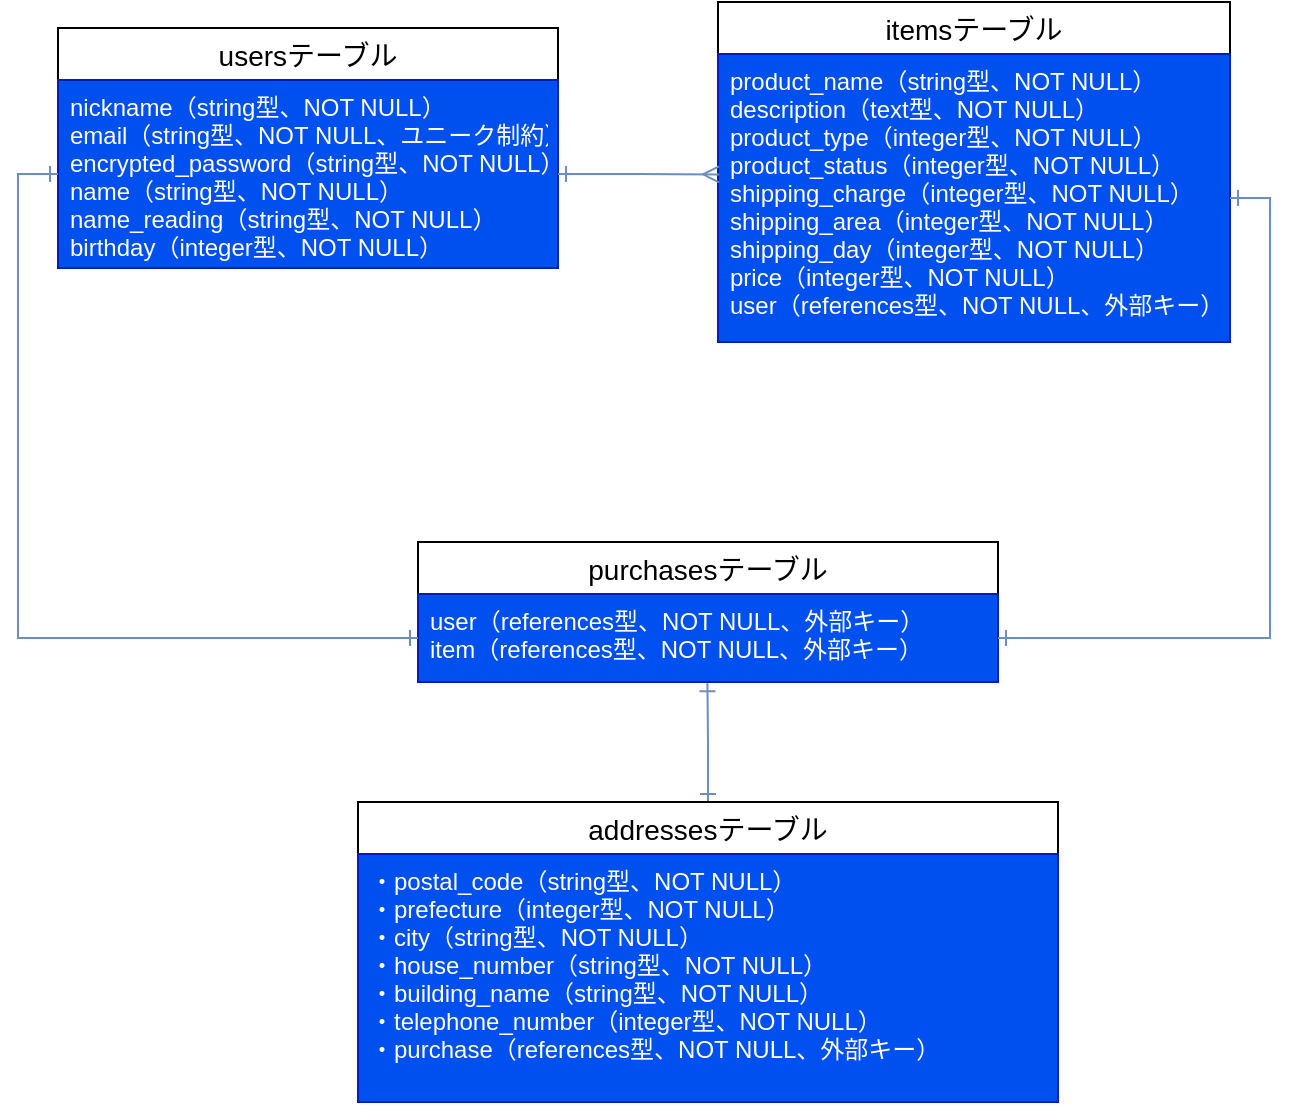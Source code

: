 <mxfile>
    <diagram id="64lic0Yee8Z6774b4JVe" name="ページ1">
        <mxGraphModel dx="616" dy="814" grid="1" gridSize="10" guides="1" tooltips="1" connect="1" arrows="1" fold="1" page="1" pageScale="1" pageWidth="827" pageHeight="1169" math="0" shadow="0">
            <root>
                <mxCell id="0"/>
                <mxCell id="1" parent="0"/>
                <mxCell id="137" style="edgeStyle=orthogonalEdgeStyle;rounded=0;orthogonalLoop=1;jettySize=auto;html=1;exitX=0.5;exitY=0;exitDx=0;exitDy=0;entryX=0.499;entryY=1.014;entryDx=0;entryDy=0;entryPerimeter=0;startArrow=ERone;startFill=0;endArrow=ERone;endFill=0;fillColor=#dae8fc;strokeColor=#6c8ebf;" edge="1" parent="1" source="110" target="123">
                    <mxGeometry relative="1" as="geometry"/>
                </mxCell>
                <mxCell id="110" value="addressesテーブル" style="swimlane;fontStyle=0;childLayout=stackLayout;horizontal=1;startSize=26;horizontalStack=0;resizeParent=1;resizeParentMax=0;resizeLast=0;collapsible=1;marginBottom=0;align=center;fontSize=14;" vertex="1" parent="1">
                    <mxGeometry x="190" y="520" width="350" height="150" as="geometry"/>
                </mxCell>
                <mxCell id="111" value="・postal_code（string型、NOT NULL）&#10;・prefecture（integer型、NOT NULL）&#10;・city（string型、NOT NULL）&#10;・house_number（string型、NOT NULL）&#10;・building_name（string型、NOT NULL）&#10;・telephone_number（integer型、NOT NULL）&#10;・purchase（references型、NOT NULL、外部キー）" style="text;strokeColor=#001DBC;spacingLeft=4;spacingRight=4;overflow=hidden;rotatable=0;points=[[0,0.5],[1,0.5]];portConstraint=eastwest;fontSize=12;fillColor=#0050ef;fontColor=#ffffff;" vertex="1" parent="110">
                    <mxGeometry y="26" width="350" height="124" as="geometry"/>
                </mxCell>
                <mxCell id="114" value="itemsテーブル" style="swimlane;fontStyle=0;childLayout=stackLayout;horizontal=1;startSize=26;horizontalStack=0;resizeParent=1;resizeParentMax=0;resizeLast=0;collapsible=1;marginBottom=0;align=center;fontSize=14;" vertex="1" parent="1">
                    <mxGeometry x="370" y="120" width="256" height="170" as="geometry"/>
                </mxCell>
                <mxCell id="115" value="product_name（string型、NOT NULL）&#10;description（text型、NOT NULL）&#10;product_type（integer型、NOT NULL）&#10;product_status（integer型、NOT NULL）&#10;shipping_charge（integer型、NOT NULL）&#10;shipping_area（integer型、NOT NULL）&#10;shipping_day（integer型、NOT NULL）&#10;price（integer型、NOT NULL）&#10;user（references型、NOT NULL、外部キー）" style="text;strokeColor=#001DBC;spacingLeft=4;spacingRight=4;overflow=hidden;rotatable=0;points=[[0,0.5],[1,0.5]];portConstraint=eastwest;fontSize=12;fillColor=#0050ef;fontColor=#ffffff;" vertex="1" parent="114">
                    <mxGeometry y="26" width="256" height="144" as="geometry"/>
                </mxCell>
                <mxCell id="118" value="usersテーブル" style="swimlane;fontStyle=0;childLayout=stackLayout;horizontal=1;startSize=26;horizontalStack=0;resizeParent=1;resizeParentMax=0;resizeLast=0;collapsible=1;marginBottom=0;align=center;fontSize=14;" vertex="1" parent="1">
                    <mxGeometry x="40" y="133" width="250" height="120" as="geometry"/>
                </mxCell>
                <mxCell id="119" value="nickname（string型、NOT NULL）&#10;email（string型、NOT NULL、ユニーク制約）&#10;encrypted_password（string型、NOT NULL）&#10;name（string型、NOT NULL）&#10;name_reading（string型、NOT NULL）&#10;birthday（integer型、NOT NULL）" style="text;spacingLeft=4;spacingRight=4;overflow=hidden;rotatable=0;points=[[0,0.5],[1,0.5]];portConstraint=eastwest;fontSize=12;fillColor=#0050ef;strokeColor=#001DBC;fontColor=#ffffff;" vertex="1" parent="118">
                    <mxGeometry y="26" width="250" height="94" as="geometry"/>
                </mxCell>
                <mxCell id="122" value="purchasesテーブル" style="swimlane;fontStyle=0;childLayout=stackLayout;horizontal=1;startSize=26;horizontalStack=0;resizeParent=1;resizeParentMax=0;resizeLast=0;collapsible=1;marginBottom=0;align=center;fontSize=14;" vertex="1" parent="1">
                    <mxGeometry x="220" y="390" width="290" height="70" as="geometry"/>
                </mxCell>
                <mxCell id="123" value="user（references型、NOT NULL、外部キー）&#10;item（references型、NOT NULL、外部キー）" style="text;strokeColor=#001DBC;spacingLeft=4;spacingRight=4;overflow=hidden;rotatable=0;points=[[0,0.5],[1,0.5]];portConstraint=eastwest;fontSize=12;fillColor=#0050ef;fontColor=#ffffff;" vertex="1" parent="122">
                    <mxGeometry y="26" width="290" height="44" as="geometry"/>
                </mxCell>
                <mxCell id="133" style="edgeStyle=orthogonalEdgeStyle;rounded=0;orthogonalLoop=1;jettySize=auto;html=1;exitX=1;exitY=0.5;exitDx=0;exitDy=0;entryX=0.002;entryY=0.418;entryDx=0;entryDy=0;entryPerimeter=0;startArrow=ERone;startFill=0;endArrow=ERmany;endFill=0;fillColor=#dae8fc;strokeColor=#6c8ebf;" edge="1" parent="1" source="119" target="115">
                    <mxGeometry relative="1" as="geometry"/>
                </mxCell>
                <mxCell id="134" style="edgeStyle=orthogonalEdgeStyle;rounded=0;orthogonalLoop=1;jettySize=auto;html=1;entryX=0;entryY=0.5;entryDx=0;entryDy=0;startArrow=ERone;startFill=0;endArrow=ERone;endFill=0;fillColor=#dae8fc;strokeColor=#6c8ebf;" edge="1" parent="1" source="123" target="119">
                    <mxGeometry relative="1" as="geometry"/>
                </mxCell>
                <mxCell id="136" style="edgeStyle=orthogonalEdgeStyle;rounded=0;orthogonalLoop=1;jettySize=auto;html=1;exitX=1;exitY=0.5;exitDx=0;exitDy=0;entryX=1;entryY=0.5;entryDx=0;entryDy=0;startArrow=ERone;startFill=0;endArrow=ERone;endFill=0;fillColor=#dae8fc;strokeColor=#6c8ebf;" edge="1" parent="1" source="123" target="115">
                    <mxGeometry relative="1" as="geometry"/>
                </mxCell>
            </root>
        </mxGraphModel>
    </diagram>
</mxfile>